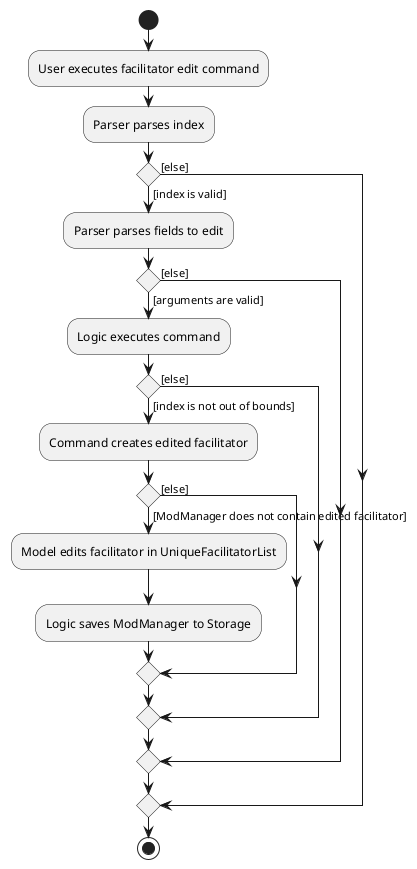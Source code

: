 @startuml
start
:User executes facilitator edit command;
:Parser parses index;
if () then ([index is valid])
    :Parser parses fields to edit;
    if () then ([arguments are valid])
        :Logic executes command;
        if () then ([index is not out of bounds])
            :Command creates edited facilitator;
            if () then ([ModManager does not contain edited facilitator])
                :Model edits facilitator in UniqueFacilitatorList;
                :Logic saves ModManager to Storage;
            else ([else])
            endif
        else ([else])
        endif
    else ([else])
    endif
else ([else])
endif
stop
@enduml
